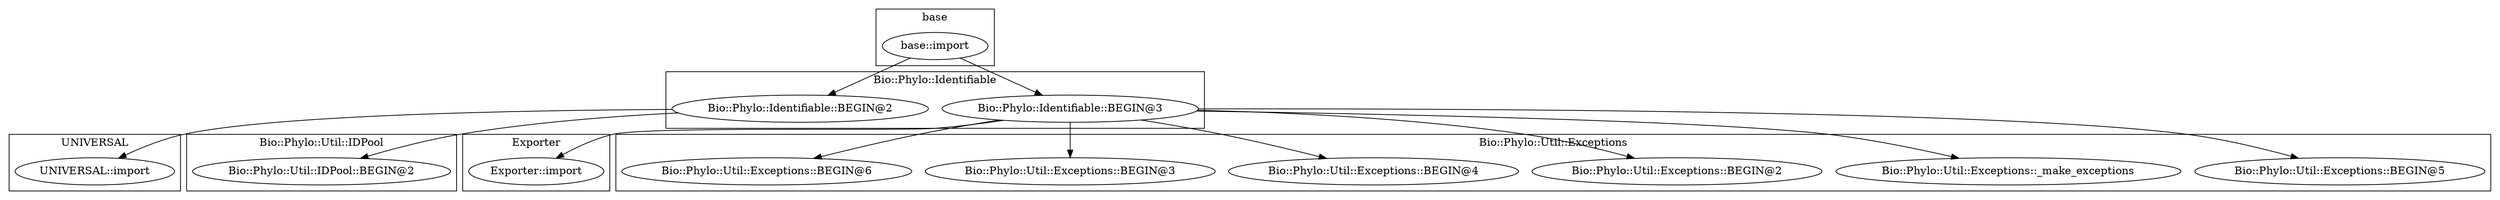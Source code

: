 digraph {
graph [overlap=false]
subgraph cluster_Bio_Phylo_Identifiable {
	label="Bio::Phylo::Identifiable";
	"Bio::Phylo::Identifiable::BEGIN@2";
	"Bio::Phylo::Identifiable::BEGIN@3";
}
subgraph cluster_UNIVERSAL {
	label="UNIVERSAL";
	"UNIVERSAL::import";
}
subgraph cluster_Bio_Phylo_Util_IDPool {
	label="Bio::Phylo::Util::IDPool";
	"Bio::Phylo::Util::IDPool::BEGIN@2";
}
subgraph cluster_base {
	label="base";
	"base::import";
}
subgraph cluster_Exporter {
	label="Exporter";
	"Exporter::import";
}
subgraph cluster_Bio_Phylo_Util_Exceptions {
	label="Bio::Phylo::Util::Exceptions";
	"Bio::Phylo::Util::Exceptions::BEGIN@5";
	"Bio::Phylo::Util::Exceptions::_make_exceptions";
	"Bio::Phylo::Util::Exceptions::BEGIN@2";
	"Bio::Phylo::Util::Exceptions::BEGIN@4";
	"Bio::Phylo::Util::Exceptions::BEGIN@3";
	"Bio::Phylo::Util::Exceptions::BEGIN@6";
}
"Bio::Phylo::Identifiable::BEGIN@3" -> "Bio::Phylo::Util::Exceptions::BEGIN@4";
"Bio::Phylo::Identifiable::BEGIN@2" -> "UNIVERSAL::import";
"Bio::Phylo::Identifiable::BEGIN@3" -> "Bio::Phylo::Util::Exceptions::BEGIN@2";
"Bio::Phylo::Identifiable::BEGIN@3" -> "Bio::Phylo::Util::Exceptions::_make_exceptions";
"Bio::Phylo::Identifiable::BEGIN@3" -> "Bio::Phylo::Util::Exceptions::BEGIN@5";
"Bio::Phylo::Identifiable::BEGIN@3" -> "Bio::Phylo::Util::Exceptions::BEGIN@6";
"base::import" -> "Bio::Phylo::Identifiable::BEGIN@3";
"Bio::Phylo::Identifiable::BEGIN@3" -> "Exporter::import";
"Bio::Phylo::Identifiable::BEGIN@3" -> "Bio::Phylo::Util::Exceptions::BEGIN@3";
"Bio::Phylo::Identifiable::BEGIN@2" -> "Bio::Phylo::Util::IDPool::BEGIN@2";
"base::import" -> "Bio::Phylo::Identifiable::BEGIN@2";
}
